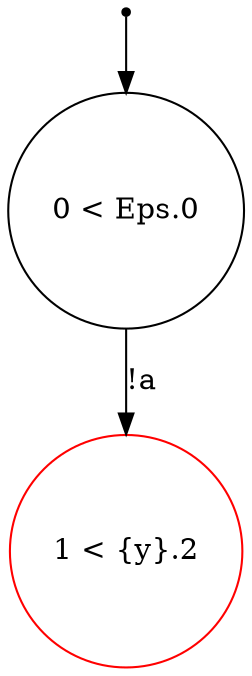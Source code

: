 digraph {
 node [shape=point] ENTRY
 node [shape=circle]
1 [label="1 < {y}.2
" color="red"]
0 [label="0 < Eps.0
"]
ENTRY -> 0
0 -> 1 [label="!a"]

}